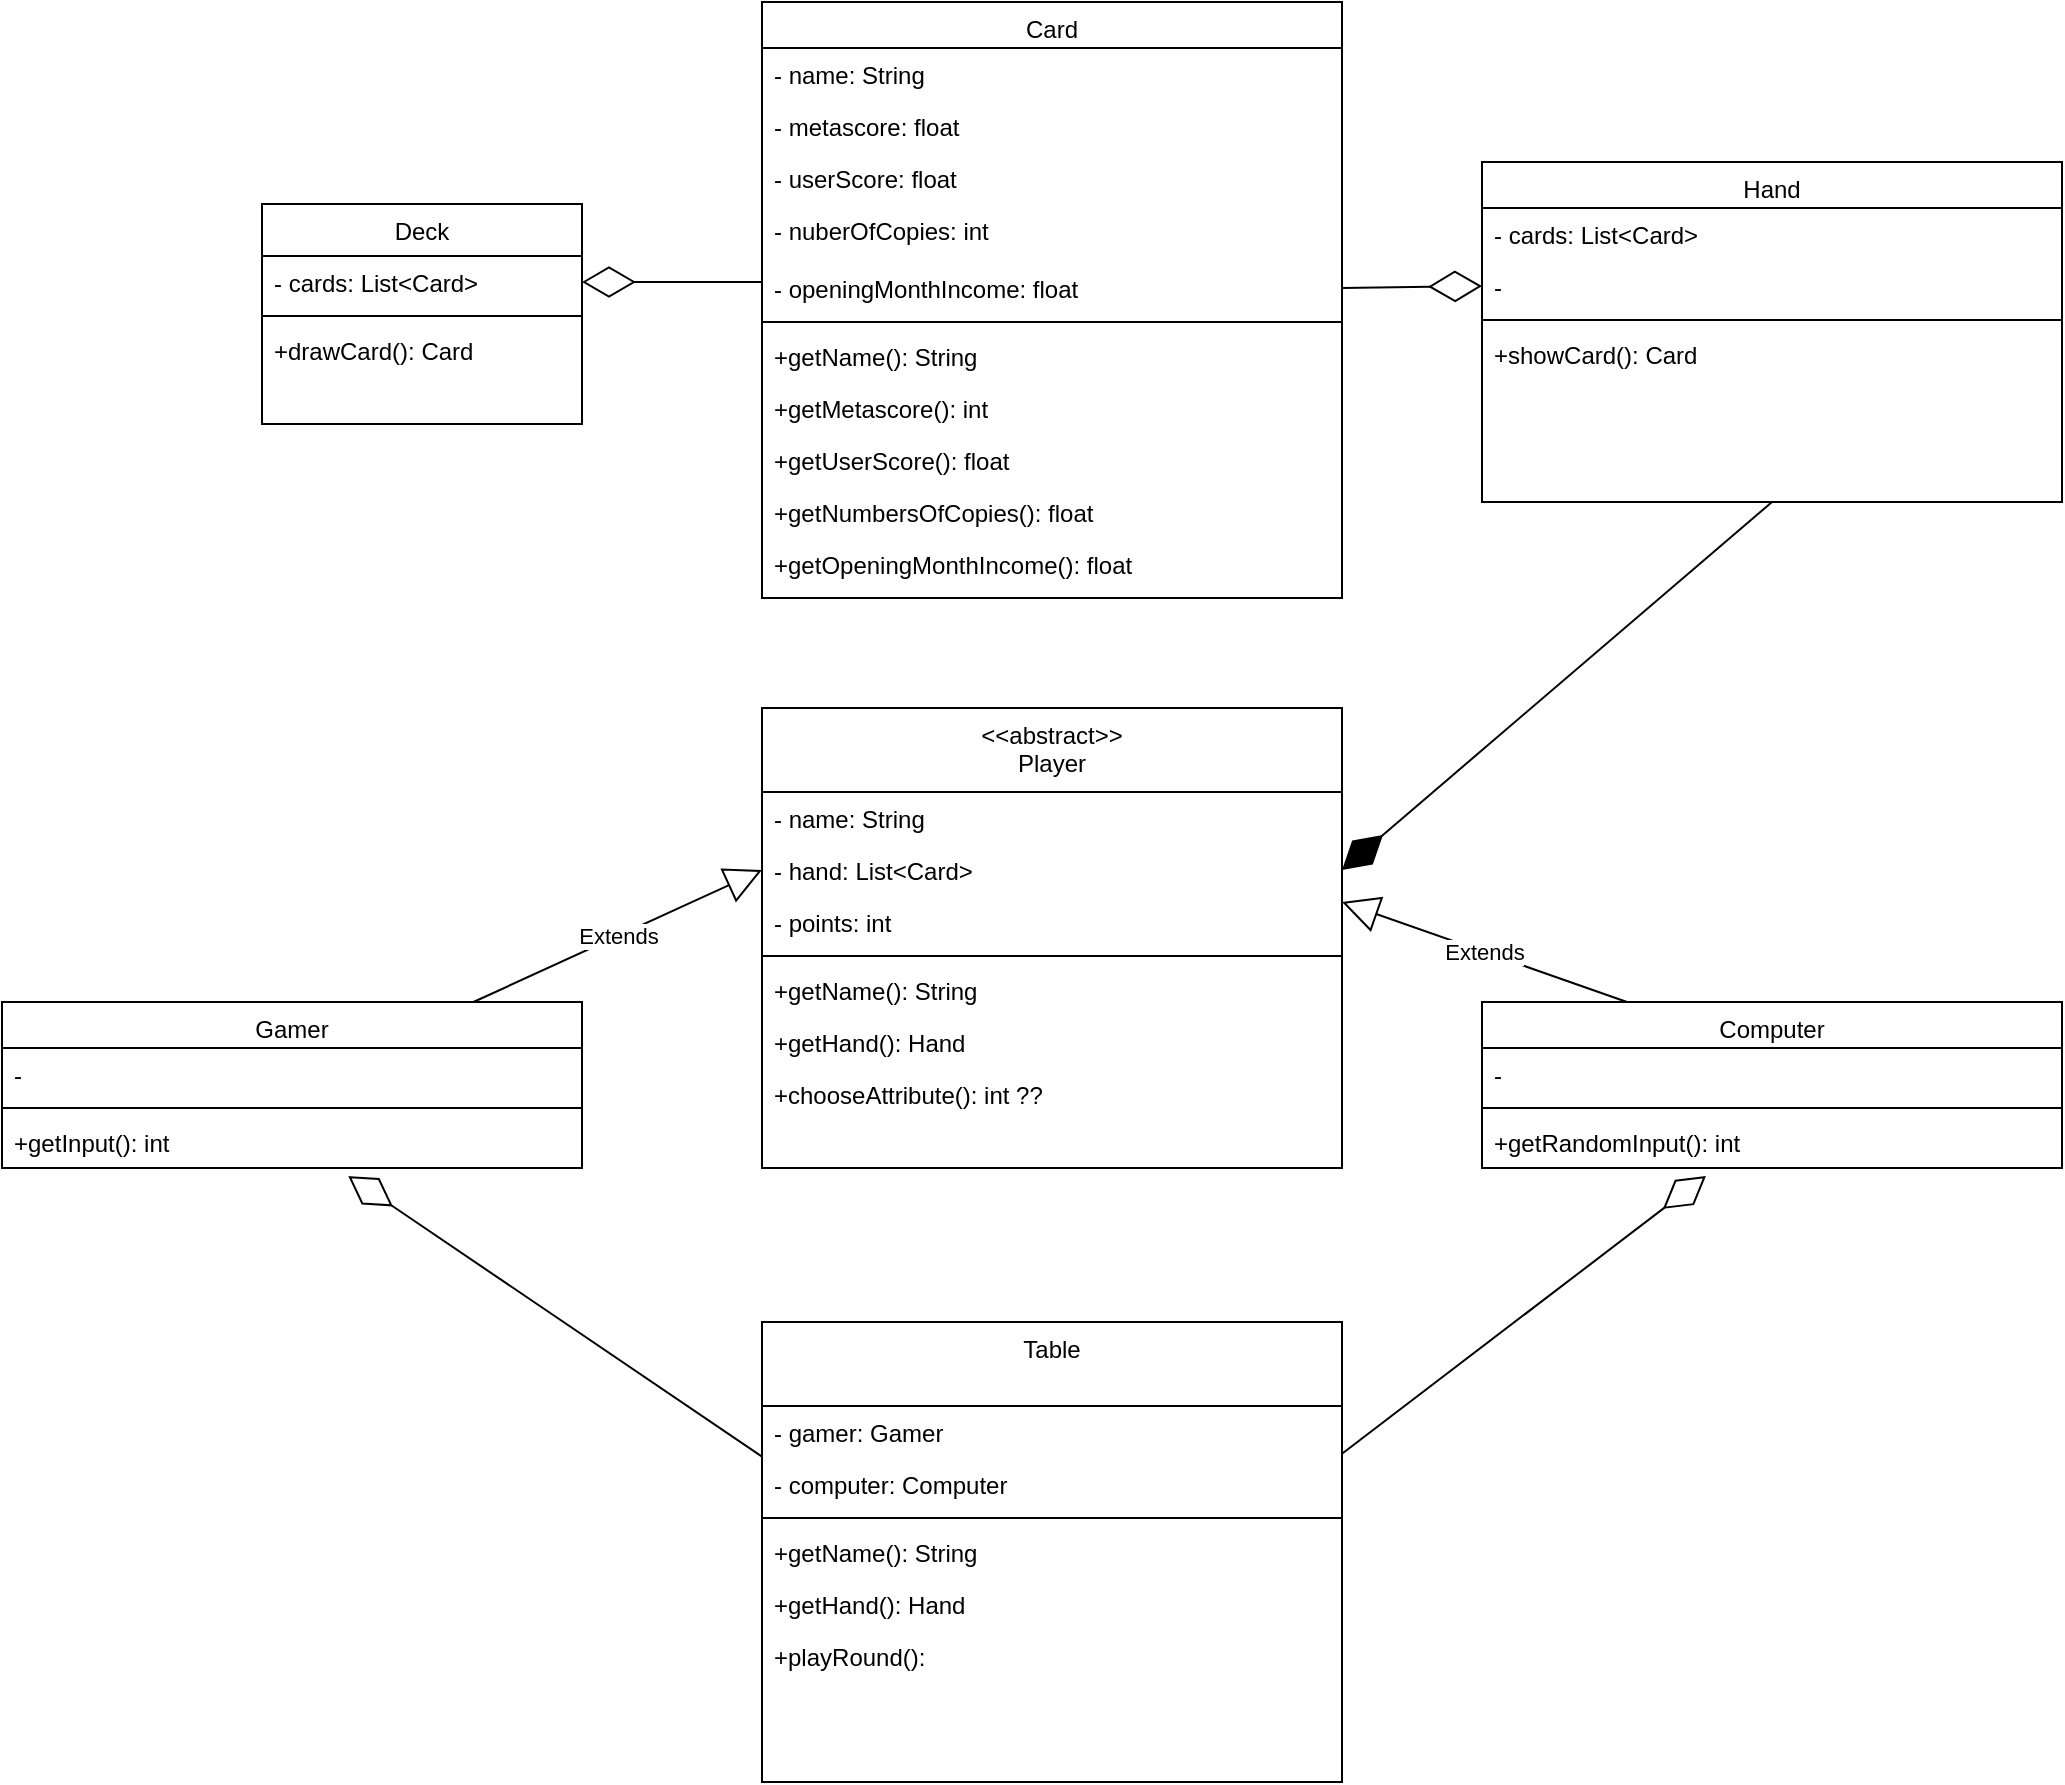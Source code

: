 <mxfile version="12.8.2" type="device"><diagram id="C5RBs43oDa-KdzZeNtuy" name="Page-1"><mxGraphModel dx="1970" dy="2118" grid="1" gridSize="10" guides="1" tooltips="1" connect="1" arrows="1" fold="1" page="1" pageScale="1" pageWidth="1169" pageHeight="1654" math="0" shadow="0"><root><mxCell id="WIyWlLk6GJQsqaUBKTNV-0"/><mxCell id="WIyWlLk6GJQsqaUBKTNV-1" parent="WIyWlLk6GJQsqaUBKTNV-0"/><mxCell id="zkfFHV4jXpPFQw0GAbJ--17" value="Card" style="swimlane;fontStyle=0;align=center;verticalAlign=top;childLayout=stackLayout;horizontal=1;startSize=23;horizontalStack=0;resizeParent=1;resizeLast=0;collapsible=1;marginBottom=0;rounded=0;shadow=0;strokeWidth=1;" parent="WIyWlLk6GJQsqaUBKTNV-1" vertex="1"><mxGeometry x="170" y="-120" width="290" height="298" as="geometry"><mxRectangle x="550" y="140" width="160" height="26" as="alternateBounds"/></mxGeometry></mxCell><mxCell id="zkfFHV4jXpPFQw0GAbJ--18" value="- name: String" style="text;align=left;verticalAlign=top;spacingLeft=4;spacingRight=4;overflow=hidden;rotatable=0;points=[[0,0.5],[1,0.5]];portConstraint=eastwest;" parent="zkfFHV4jXpPFQw0GAbJ--17" vertex="1"><mxGeometry y="23" width="290" height="26" as="geometry"/></mxCell><mxCell id="zkfFHV4jXpPFQw0GAbJ--19" value="- metascore: float" style="text;align=left;verticalAlign=top;spacingLeft=4;spacingRight=4;overflow=hidden;rotatable=0;points=[[0,0.5],[1,0.5]];portConstraint=eastwest;rounded=0;shadow=0;html=0;" parent="zkfFHV4jXpPFQw0GAbJ--17" vertex="1"><mxGeometry y="49" width="290" height="26" as="geometry"/></mxCell><mxCell id="zkfFHV4jXpPFQw0GAbJ--20" value="- userScore: float" style="text;align=left;verticalAlign=top;spacingLeft=4;spacingRight=4;overflow=hidden;rotatable=0;points=[[0,0.5],[1,0.5]];portConstraint=eastwest;rounded=0;shadow=0;html=0;" parent="zkfFHV4jXpPFQw0GAbJ--17" vertex="1"><mxGeometry y="75" width="290" height="26" as="geometry"/></mxCell><mxCell id="zkfFHV4jXpPFQw0GAbJ--21" value="- nuberOfCopies: int" style="text;align=left;verticalAlign=top;spacingLeft=4;spacingRight=4;overflow=hidden;rotatable=0;points=[[0,0.5],[1,0.5]];portConstraint=eastwest;rounded=0;shadow=0;html=0;" parent="zkfFHV4jXpPFQw0GAbJ--17" vertex="1"><mxGeometry y="101" width="290" height="29" as="geometry"/></mxCell><mxCell id="LtpfesVzhA3uH9e7uUfc-31" value="- openingMonthIncome: float" style="text;align=left;verticalAlign=top;spacingLeft=4;spacingRight=4;overflow=hidden;rotatable=0;points=[[0,0.5],[1,0.5]];portConstraint=eastwest;rounded=0;shadow=0;html=0;" parent="zkfFHV4jXpPFQw0GAbJ--17" vertex="1"><mxGeometry y="130" width="290" height="26" as="geometry"/></mxCell><mxCell id="zkfFHV4jXpPFQw0GAbJ--23" value="" style="line;html=1;strokeWidth=1;align=left;verticalAlign=middle;spacingTop=-1;spacingLeft=3;spacingRight=3;rotatable=0;labelPosition=right;points=[];portConstraint=eastwest;" parent="zkfFHV4jXpPFQw0GAbJ--17" vertex="1"><mxGeometry y="156" width="290" height="8" as="geometry"/></mxCell><mxCell id="zkfFHV4jXpPFQw0GAbJ--24" value="+getName(): String " style="text;align=left;verticalAlign=top;spacingLeft=4;spacingRight=4;overflow=hidden;rotatable=0;points=[[0,0.5],[1,0.5]];portConstraint=eastwest;" parent="zkfFHV4jXpPFQw0GAbJ--17" vertex="1"><mxGeometry y="164" width="290" height="26" as="geometry"/></mxCell><mxCell id="zkfFHV4jXpPFQw0GAbJ--25" value="+getMetascore(): int" style="text;align=left;verticalAlign=top;spacingLeft=4;spacingRight=4;overflow=hidden;rotatable=0;points=[[0,0.5],[1,0.5]];portConstraint=eastwest;" parent="zkfFHV4jXpPFQw0GAbJ--17" vertex="1"><mxGeometry y="190" width="290" height="26" as="geometry"/></mxCell><mxCell id="LtpfesVzhA3uH9e7uUfc-29" value="+getUserScore(): float" style="text;align=left;verticalAlign=top;spacingLeft=4;spacingRight=4;overflow=hidden;rotatable=0;points=[[0,0.5],[1,0.5]];portConstraint=eastwest;rounded=0;shadow=0;html=0;" parent="zkfFHV4jXpPFQw0GAbJ--17" vertex="1"><mxGeometry y="216" width="290" height="26" as="geometry"/></mxCell><mxCell id="LtpfesVzhA3uH9e7uUfc-30" value="+getNumbersOfCopies(): float" style="text;align=left;verticalAlign=top;spacingLeft=4;spacingRight=4;overflow=hidden;rotatable=0;points=[[0,0.5],[1,0.5]];portConstraint=eastwest;rounded=0;shadow=0;html=0;" parent="zkfFHV4jXpPFQw0GAbJ--17" vertex="1"><mxGeometry y="242" width="290" height="26" as="geometry"/></mxCell><mxCell id="LtpfesVzhA3uH9e7uUfc-33" value="+getOpeningMonthIncome(): float" style="text;align=left;verticalAlign=top;spacingLeft=4;spacingRight=4;overflow=hidden;rotatable=0;points=[[0,0.5],[1,0.5]];portConstraint=eastwest;rounded=0;shadow=0;html=0;" parent="zkfFHV4jXpPFQw0GAbJ--17" vertex="1"><mxGeometry y="268" width="290" height="26" as="geometry"/></mxCell><mxCell id="LtpfesVzhA3uH9e7uUfc-79" value="&lt;&lt;abstract&gt;&gt;&#xA;Player&#xA;" style="swimlane;fontStyle=0;align=center;verticalAlign=top;childLayout=stackLayout;horizontal=1;startSize=42;horizontalStack=0;resizeParent=1;resizeLast=0;collapsible=1;marginBottom=0;rounded=0;shadow=0;strokeWidth=1;" parent="WIyWlLk6GJQsqaUBKTNV-1" vertex="1"><mxGeometry x="170" y="233" width="290" height="230" as="geometry"><mxRectangle x="550" y="140" width="160" height="26" as="alternateBounds"/></mxGeometry></mxCell><mxCell id="LtpfesVzhA3uH9e7uUfc-80" value="- name: String" style="text;align=left;verticalAlign=top;spacingLeft=4;spacingRight=4;overflow=hidden;rotatable=0;points=[[0,0.5],[1,0.5]];portConstraint=eastwest;" parent="LtpfesVzhA3uH9e7uUfc-79" vertex="1"><mxGeometry y="42" width="290" height="26" as="geometry"/></mxCell><mxCell id="LtpfesVzhA3uH9e7uUfc-81" value="- hand: List&lt;Card&gt;" style="text;align=left;verticalAlign=top;spacingLeft=4;spacingRight=4;overflow=hidden;rotatable=0;points=[[0,0.5],[1,0.5]];portConstraint=eastwest;rounded=0;shadow=0;html=0;" parent="LtpfesVzhA3uH9e7uUfc-79" vertex="1"><mxGeometry y="68" width="290" height="26" as="geometry"/></mxCell><mxCell id="LtpfesVzhA3uH9e7uUfc-82" value="- points: int" style="text;align=left;verticalAlign=top;spacingLeft=4;spacingRight=4;overflow=hidden;rotatable=0;points=[[0,0.5],[1,0.5]];portConstraint=eastwest;rounded=0;shadow=0;html=0;" parent="LtpfesVzhA3uH9e7uUfc-79" vertex="1"><mxGeometry y="94" width="290" height="26" as="geometry"/></mxCell><mxCell id="LtpfesVzhA3uH9e7uUfc-85" value="" style="line;html=1;strokeWidth=1;align=left;verticalAlign=middle;spacingTop=-1;spacingLeft=3;spacingRight=3;rotatable=0;labelPosition=right;points=[];portConstraint=eastwest;" parent="LtpfesVzhA3uH9e7uUfc-79" vertex="1"><mxGeometry y="120" width="290" height="8" as="geometry"/></mxCell><mxCell id="LtpfesVzhA3uH9e7uUfc-86" value="+getName(): String " style="text;align=left;verticalAlign=top;spacingLeft=4;spacingRight=4;overflow=hidden;rotatable=0;points=[[0,0.5],[1,0.5]];portConstraint=eastwest;" parent="LtpfesVzhA3uH9e7uUfc-79" vertex="1"><mxGeometry y="128" width="290" height="26" as="geometry"/></mxCell><mxCell id="LtpfesVzhA3uH9e7uUfc-88" value="+getHand(): Hand" style="text;align=left;verticalAlign=top;spacingLeft=4;spacingRight=4;overflow=hidden;rotatable=0;points=[[0,0.5],[1,0.5]];portConstraint=eastwest;rounded=0;shadow=0;html=0;" parent="LtpfesVzhA3uH9e7uUfc-79" vertex="1"><mxGeometry y="154" width="290" height="26" as="geometry"/></mxCell><mxCell id="LtpfesVzhA3uH9e7uUfc-95" value="+chooseAttribute(): int ?? " style="text;align=left;verticalAlign=top;spacingLeft=4;spacingRight=4;overflow=hidden;rotatable=0;points=[[0,0.5],[1,0.5]];portConstraint=eastwest;rounded=0;shadow=0;html=0;" parent="LtpfesVzhA3uH9e7uUfc-79" vertex="1"><mxGeometry y="180" width="290" height="26" as="geometry"/></mxCell><mxCell id="LtpfesVzhA3uH9e7uUfc-110" value="Table " style="swimlane;fontStyle=0;align=center;verticalAlign=top;childLayout=stackLayout;horizontal=1;startSize=42;horizontalStack=0;resizeParent=1;resizeLast=0;collapsible=1;marginBottom=0;rounded=0;shadow=0;strokeWidth=1;" parent="WIyWlLk6GJQsqaUBKTNV-1" vertex="1"><mxGeometry x="170" y="540" width="290" height="230" as="geometry"><mxRectangle x="550" y="140" width="160" height="26" as="alternateBounds"/></mxGeometry></mxCell><mxCell id="LtpfesVzhA3uH9e7uUfc-111" value="- gamer: Gamer" style="text;align=left;verticalAlign=top;spacingLeft=4;spacingRight=4;overflow=hidden;rotatable=0;points=[[0,0.5],[1,0.5]];portConstraint=eastwest;" parent="LtpfesVzhA3uH9e7uUfc-110" vertex="1"><mxGeometry y="42" width="290" height="26" as="geometry"/></mxCell><mxCell id="LtpfesVzhA3uH9e7uUfc-112" value="- computer: Computer " style="text;align=left;verticalAlign=top;spacingLeft=4;spacingRight=4;overflow=hidden;rotatable=0;points=[[0,0.5],[1,0.5]];portConstraint=eastwest;rounded=0;shadow=0;html=0;" parent="LtpfesVzhA3uH9e7uUfc-110" vertex="1"><mxGeometry y="68" width="290" height="26" as="geometry"/></mxCell><mxCell id="LtpfesVzhA3uH9e7uUfc-114" value="" style="line;html=1;strokeWidth=1;align=left;verticalAlign=middle;spacingTop=-1;spacingLeft=3;spacingRight=3;rotatable=0;labelPosition=right;points=[];portConstraint=eastwest;" parent="LtpfesVzhA3uH9e7uUfc-110" vertex="1"><mxGeometry y="94" width="290" height="8" as="geometry"/></mxCell><mxCell id="LtpfesVzhA3uH9e7uUfc-115" value="+getName(): String " style="text;align=left;verticalAlign=top;spacingLeft=4;spacingRight=4;overflow=hidden;rotatable=0;points=[[0,0.5],[1,0.5]];portConstraint=eastwest;" parent="LtpfesVzhA3uH9e7uUfc-110" vertex="1"><mxGeometry y="102" width="290" height="26" as="geometry"/></mxCell><mxCell id="LtpfesVzhA3uH9e7uUfc-116" value="+getHand(): Hand" style="text;align=left;verticalAlign=top;spacingLeft=4;spacingRight=4;overflow=hidden;rotatable=0;points=[[0,0.5],[1,0.5]];portConstraint=eastwest;rounded=0;shadow=0;html=0;" parent="LtpfesVzhA3uH9e7uUfc-110" vertex="1"><mxGeometry y="128" width="290" height="26" as="geometry"/></mxCell><mxCell id="LtpfesVzhA3uH9e7uUfc-117" value="+playRound(): " style="text;align=left;verticalAlign=top;spacingLeft=4;spacingRight=4;overflow=hidden;rotatable=0;points=[[0,0.5],[1,0.5]];portConstraint=eastwest;rounded=0;shadow=0;html=0;" parent="LtpfesVzhA3uH9e7uUfc-110" vertex="1"><mxGeometry y="154" width="290" height="26" as="geometry"/></mxCell><mxCell id="LtpfesVzhA3uH9e7uUfc-63" value="Hand" style="swimlane;fontStyle=0;align=center;verticalAlign=top;childLayout=stackLayout;horizontal=1;startSize=23;horizontalStack=0;resizeParent=1;resizeLast=0;collapsible=1;marginBottom=0;rounded=0;shadow=0;strokeWidth=1;" parent="WIyWlLk6GJQsqaUBKTNV-1" vertex="1"><mxGeometry x="530" y="-40" width="290" height="170" as="geometry"><mxRectangle x="550" y="140" width="160" height="26" as="alternateBounds"/></mxGeometry></mxCell><mxCell id="LtpfesVzhA3uH9e7uUfc-64" value="- cards: List&lt;Card&gt;" style="text;align=left;verticalAlign=top;spacingLeft=4;spacingRight=4;overflow=hidden;rotatable=0;points=[[0,0.5],[1,0.5]];portConstraint=eastwest;" parent="LtpfesVzhA3uH9e7uUfc-63" vertex="1"><mxGeometry y="23" width="290" height="26" as="geometry"/></mxCell><mxCell id="LtpfesVzhA3uH9e7uUfc-65" value="- " style="text;align=left;verticalAlign=top;spacingLeft=4;spacingRight=4;overflow=hidden;rotatable=0;points=[[0,0.5],[1,0.5]];portConstraint=eastwest;rounded=0;shadow=0;html=0;" parent="LtpfesVzhA3uH9e7uUfc-63" vertex="1"><mxGeometry y="49" width="290" height="26" as="geometry"/></mxCell><mxCell id="LtpfesVzhA3uH9e7uUfc-69" value="" style="line;html=1;strokeWidth=1;align=left;verticalAlign=middle;spacingTop=-1;spacingLeft=3;spacingRight=3;rotatable=0;labelPosition=right;points=[];portConstraint=eastwest;" parent="LtpfesVzhA3uH9e7uUfc-63" vertex="1"><mxGeometry y="75" width="290" height="8" as="geometry"/></mxCell><mxCell id="LtpfesVzhA3uH9e7uUfc-70" value="+showCard(): Card" style="text;align=left;verticalAlign=top;spacingLeft=4;spacingRight=4;overflow=hidden;rotatable=0;points=[[0,0.5],[1,0.5]];portConstraint=eastwest;" parent="LtpfesVzhA3uH9e7uUfc-63" vertex="1"><mxGeometry y="83" width="290" height="26" as="geometry"/></mxCell><mxCell id="LtpfesVzhA3uH9e7uUfc-96" value="Gamer " style="swimlane;fontStyle=0;align=center;verticalAlign=top;childLayout=stackLayout;horizontal=1;startSize=23;horizontalStack=0;resizeParent=1;resizeLast=0;collapsible=1;marginBottom=0;rounded=0;shadow=0;strokeWidth=1;" parent="WIyWlLk6GJQsqaUBKTNV-1" vertex="1"><mxGeometry x="-210" y="380" width="290" height="83" as="geometry"><mxRectangle x="550" y="140" width="160" height="26" as="alternateBounds"/></mxGeometry></mxCell><mxCell id="LtpfesVzhA3uH9e7uUfc-98" value="- " style="text;align=left;verticalAlign=top;spacingLeft=4;spacingRight=4;overflow=hidden;rotatable=0;points=[[0,0.5],[1,0.5]];portConstraint=eastwest;rounded=0;shadow=0;html=0;" parent="LtpfesVzhA3uH9e7uUfc-96" vertex="1"><mxGeometry y="23" width="290" height="26" as="geometry"/></mxCell><mxCell id="LtpfesVzhA3uH9e7uUfc-99" value="" style="line;html=1;strokeWidth=1;align=left;verticalAlign=middle;spacingTop=-1;spacingLeft=3;spacingRight=3;rotatable=0;labelPosition=right;points=[];portConstraint=eastwest;" parent="LtpfesVzhA3uH9e7uUfc-96" vertex="1"><mxGeometry y="49" width="290" height="8" as="geometry"/></mxCell><mxCell id="LtpfesVzhA3uH9e7uUfc-100" value="+getInput(): int" style="text;align=left;verticalAlign=top;spacingLeft=4;spacingRight=4;overflow=hidden;rotatable=0;points=[[0,0.5],[1,0.5]];portConstraint=eastwest;" parent="LtpfesVzhA3uH9e7uUfc-96" vertex="1"><mxGeometry y="57" width="290" height="26" as="geometry"/></mxCell><mxCell id="LtpfesVzhA3uH9e7uUfc-103" value="Computer " style="swimlane;fontStyle=0;align=center;verticalAlign=top;childLayout=stackLayout;horizontal=1;startSize=23;horizontalStack=0;resizeParent=1;resizeLast=0;collapsible=1;marginBottom=0;rounded=0;shadow=0;strokeWidth=1;" parent="WIyWlLk6GJQsqaUBKTNV-1" vertex="1"><mxGeometry x="530" y="380" width="290" height="83" as="geometry"><mxRectangle x="550" y="140" width="160" height="26" as="alternateBounds"/></mxGeometry></mxCell><mxCell id="LtpfesVzhA3uH9e7uUfc-104" value="- " style="text;align=left;verticalAlign=top;spacingLeft=4;spacingRight=4;overflow=hidden;rotatable=0;points=[[0,0.5],[1,0.5]];portConstraint=eastwest;rounded=0;shadow=0;html=0;" parent="LtpfesVzhA3uH9e7uUfc-103" vertex="1"><mxGeometry y="23" width="290" height="26" as="geometry"/></mxCell><mxCell id="LtpfesVzhA3uH9e7uUfc-105" value="" style="line;html=1;strokeWidth=1;align=left;verticalAlign=middle;spacingTop=-1;spacingLeft=3;spacingRight=3;rotatable=0;labelPosition=right;points=[];portConstraint=eastwest;" parent="LtpfesVzhA3uH9e7uUfc-103" vertex="1"><mxGeometry y="49" width="290" height="8" as="geometry"/></mxCell><mxCell id="LtpfesVzhA3uH9e7uUfc-106" value="+getRandomInput(): int" style="text;align=left;verticalAlign=top;spacingLeft=4;spacingRight=4;overflow=hidden;rotatable=0;points=[[0,0.5],[1,0.5]];portConstraint=eastwest;" parent="LtpfesVzhA3uH9e7uUfc-103" vertex="1"><mxGeometry y="57" width="290" height="26" as="geometry"/></mxCell><mxCell id="LtpfesVzhA3uH9e7uUfc-21" value="Deck" style="swimlane;fontStyle=0;align=center;verticalAlign=top;childLayout=stackLayout;horizontal=1;startSize=26;horizontalStack=0;resizeParent=1;resizeLast=0;collapsible=1;marginBottom=0;rounded=0;shadow=0;strokeWidth=1;" parent="WIyWlLk6GJQsqaUBKTNV-1" vertex="1"><mxGeometry x="-80" y="-19" width="160" height="110" as="geometry"><mxRectangle x="550" y="140" width="160" height="26" as="alternateBounds"/></mxGeometry></mxCell><mxCell id="LtpfesVzhA3uH9e7uUfc-22" value="- cards: List&lt;Card&gt;" style="text;align=left;verticalAlign=top;spacingLeft=4;spacingRight=4;overflow=hidden;rotatable=0;points=[[0,0.5],[1,0.5]];portConstraint=eastwest;" parent="LtpfesVzhA3uH9e7uUfc-21" vertex="1"><mxGeometry y="26" width="160" height="26" as="geometry"/></mxCell><mxCell id="LtpfesVzhA3uH9e7uUfc-26" value="" style="line;html=1;strokeWidth=1;align=left;verticalAlign=middle;spacingTop=-1;spacingLeft=3;spacingRight=3;rotatable=0;labelPosition=right;points=[];portConstraint=eastwest;" parent="LtpfesVzhA3uH9e7uUfc-21" vertex="1"><mxGeometry y="52" width="160" height="8" as="geometry"/></mxCell><mxCell id="LtpfesVzhA3uH9e7uUfc-27" value="+drawCard(): Card " style="text;align=left;verticalAlign=top;spacingLeft=4;spacingRight=4;overflow=hidden;rotatable=0;points=[[0,0.5],[1,0.5]];portConstraint=eastwest;" parent="LtpfesVzhA3uH9e7uUfc-21" vertex="1"><mxGeometry y="60" width="160" height="26" as="geometry"/></mxCell><mxCell id="LtpfesVzhA3uH9e7uUfc-34" value="" style="endArrow=diamondThin;endFill=0;endSize=24;html=1;entryX=1;entryY=0.5;entryDx=0;entryDy=0;" parent="WIyWlLk6GJQsqaUBKTNV-1" target="LtpfesVzhA3uH9e7uUfc-22" edge="1"><mxGeometry width="160" relative="1" as="geometry"><mxPoint x="170" y="20" as="sourcePoint"/><mxPoint x="90" y="40" as="targetPoint"/><Array as="points"/></mxGeometry></mxCell><mxCell id="LtpfesVzhA3uH9e7uUfc-76" value="" style="endArrow=diamondThin;endFill=0;endSize=24;html=1;exitX=1;exitY=0.5;exitDx=0;exitDy=0;entryX=0;entryY=0.5;entryDx=0;entryDy=0;" parent="WIyWlLk6GJQsqaUBKTNV-1" source="LtpfesVzhA3uH9e7uUfc-31" target="LtpfesVzhA3uH9e7uUfc-65" edge="1"><mxGeometry width="160" relative="1" as="geometry"><mxPoint x="300" y="180" as="sourcePoint"/><mxPoint x="520" y="201" as="targetPoint"/></mxGeometry></mxCell><mxCell id="LtpfesVzhA3uH9e7uUfc-102" value="Extends" style="endArrow=block;endSize=16;endFill=0;html=1;entryX=0;entryY=0.5;entryDx=0;entryDy=0;" parent="WIyWlLk6GJQsqaUBKTNV-1" source="LtpfesVzhA3uH9e7uUfc-96" target="LtpfesVzhA3uH9e7uUfc-81" edge="1"><mxGeometry width="160" relative="1" as="geometry"><mxPoint x="-4" y="380" as="sourcePoint"/><mxPoint x="140" y="280" as="targetPoint"/></mxGeometry></mxCell><mxCell id="LtpfesVzhA3uH9e7uUfc-108" value="Extends" style="endArrow=block;endSize=16;endFill=0;html=1;exitX=0.25;exitY=0;exitDx=0;exitDy=0;" parent="WIyWlLk6GJQsqaUBKTNV-1" source="LtpfesVzhA3uH9e7uUfc-103" edge="1"><mxGeometry width="160" relative="1" as="geometry"><mxPoint x="610" y="330" as="sourcePoint"/><mxPoint x="460" y="330" as="targetPoint"/></mxGeometry></mxCell><mxCell id="LtpfesVzhA3uH9e7uUfc-109" value="" style="endArrow=diamondThin;endFill=1;endSize=24;html=1;exitX=0.5;exitY=1;exitDx=0;exitDy=0;entryX=1;entryY=0.5;entryDx=0;entryDy=0;" parent="WIyWlLk6GJQsqaUBKTNV-1" source="LtpfesVzhA3uH9e7uUfc-63" target="LtpfesVzhA3uH9e7uUfc-81" edge="1"><mxGeometry width="160" relative="1" as="geometry"><mxPoint x="660" y="280" as="sourcePoint"/><mxPoint x="440" y="280" as="targetPoint"/></mxGeometry></mxCell><mxCell id="LtpfesVzhA3uH9e7uUfc-119" value="" style="endArrow=diamondThin;endFill=0;endSize=24;html=1;exitX=0;exitY=0.973;exitDx=0;exitDy=0;entryX=0.597;entryY=1.156;entryDx=0;entryDy=0;entryPerimeter=0;exitPerimeter=0;" parent="WIyWlLk6GJQsqaUBKTNV-1" source="LtpfesVzhA3uH9e7uUfc-111" target="LtpfesVzhA3uH9e7uUfc-100" edge="1"><mxGeometry width="160" relative="1" as="geometry"><mxPoint x="190" y="520" as="sourcePoint"/><mxPoint x="350" y="520" as="targetPoint"/></mxGeometry></mxCell><mxCell id="LtpfesVzhA3uH9e7uUfc-120" value="" style="endArrow=diamondThin;endFill=0;endSize=24;html=1;exitX=1;exitY=-0.082;exitDx=0;exitDy=0;entryX=0.386;entryY=1.156;entryDx=0;entryDy=0;entryPerimeter=0;exitPerimeter=0;" parent="WIyWlLk6GJQsqaUBKTNV-1" source="LtpfesVzhA3uH9e7uUfc-112" target="LtpfesVzhA3uH9e7uUfc-106" edge="1"><mxGeometry width="160" relative="1" as="geometry"><mxPoint x="190" y="520" as="sourcePoint"/><mxPoint x="620" y="469" as="targetPoint"/></mxGeometry></mxCell></root></mxGraphModel></diagram></mxfile>